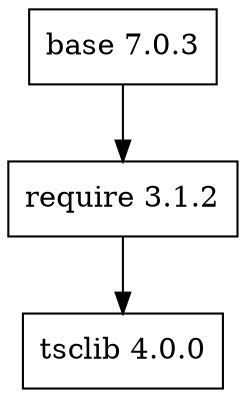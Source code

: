 digraph tsclib {
node [shape=record];
base [label="base 7.0.3"]
require [label="require 3.1.2"]
tsclib [label="tsclib 4.0.0"]
base -> require ->  tsclib 
} 

